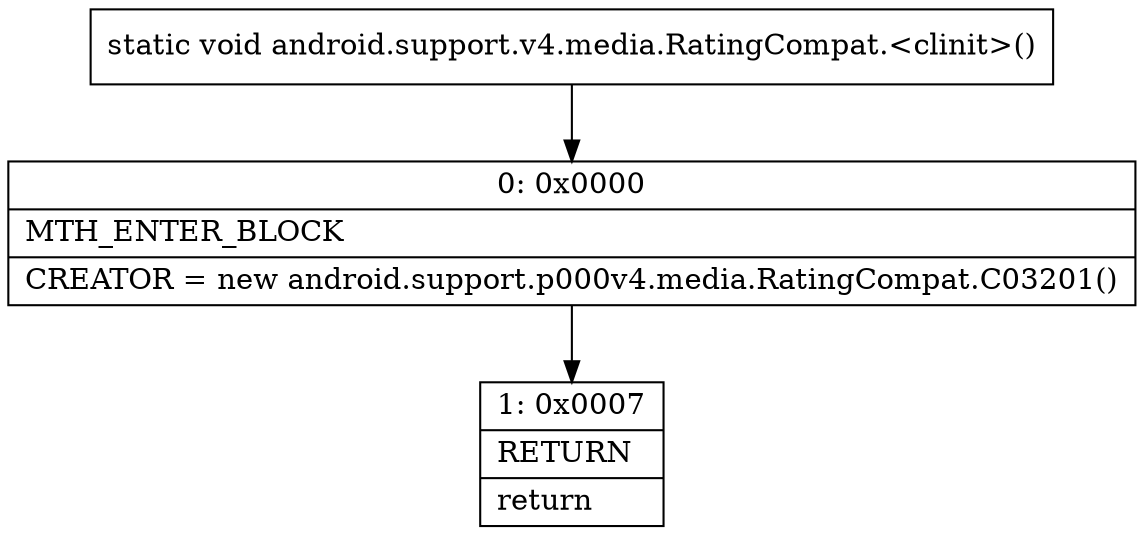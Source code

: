 digraph "CFG forandroid.support.v4.media.RatingCompat.\<clinit\>()V" {
Node_0 [shape=record,label="{0\:\ 0x0000|MTH_ENTER_BLOCK\l|CREATOR = new android.support.p000v4.media.RatingCompat.C03201()\l}"];
Node_1 [shape=record,label="{1\:\ 0x0007|RETURN\l|return\l}"];
MethodNode[shape=record,label="{static void android.support.v4.media.RatingCompat.\<clinit\>() }"];
MethodNode -> Node_0;
Node_0 -> Node_1;
}

